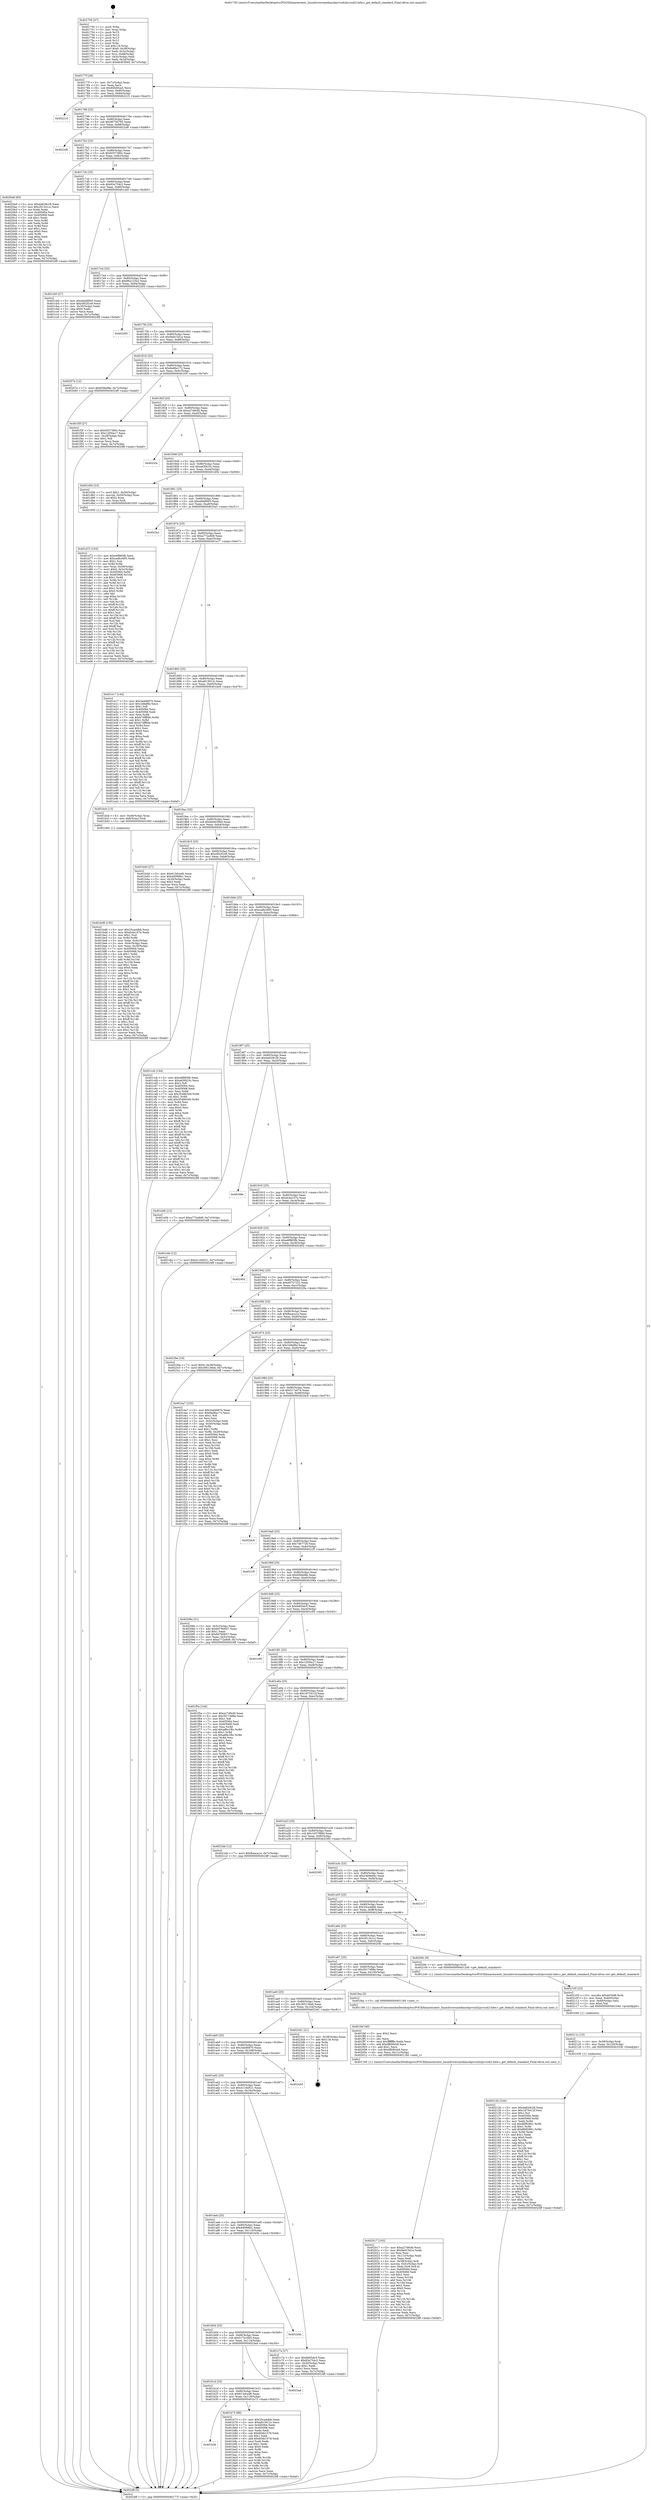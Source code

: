 digraph "0x401750" {
  label = "0x401750 (/mnt/c/Users/mathe/Desktop/tcc/POCII/binaries/extr_linuxdriversmediausbpvrusb2pvrusb2-hdw.c_get_default_standard_Final-ollvm.out::main(0))"
  labelloc = "t"
  node[shape=record]

  Entry [label="",width=0.3,height=0.3,shape=circle,fillcolor=black,style=filled]
  "0x40177f" [label="{
     0x40177f [26]\l
     | [instrs]\l
     &nbsp;&nbsp;0x40177f \<+3\>: mov -0x7c(%rbp),%eax\l
     &nbsp;&nbsp;0x401782 \<+2\>: mov %eax,%ecx\l
     &nbsp;&nbsp;0x401784 \<+6\>: sub $0x85b56ca5,%ecx\l
     &nbsp;&nbsp;0x40178a \<+3\>: mov %eax,-0x80(%rbp)\l
     &nbsp;&nbsp;0x40178d \<+6\>: mov %ecx,-0x84(%rbp)\l
     &nbsp;&nbsp;0x401793 \<+6\>: je 0000000000402210 \<main+0xac0\>\l
  }"]
  "0x402210" [label="{
     0x402210\l
  }", style=dashed]
  "0x401799" [label="{
     0x401799 [25]\l
     | [instrs]\l
     &nbsp;&nbsp;0x401799 \<+5\>: jmp 000000000040179e \<main+0x4e\>\l
     &nbsp;&nbsp;0x40179e \<+3\>: mov -0x80(%rbp),%eax\l
     &nbsp;&nbsp;0x4017a1 \<+5\>: sub $0x90756765,%eax\l
     &nbsp;&nbsp;0x4017a6 \<+6\>: mov %eax,-0x88(%rbp)\l
     &nbsp;&nbsp;0x4017ac \<+6\>: je 00000000004022d6 \<main+0xb86\>\l
  }"]
  Exit [label="",width=0.3,height=0.3,shape=circle,fillcolor=black,style=filled,peripheries=2]
  "0x4022d6" [label="{
     0x4022d6\l
  }", style=dashed]
  "0x4017b2" [label="{
     0x4017b2 [25]\l
     | [instrs]\l
     &nbsp;&nbsp;0x4017b2 \<+5\>: jmp 00000000004017b7 \<main+0x67\>\l
     &nbsp;&nbsp;0x4017b7 \<+3\>: mov -0x80(%rbp),%eax\l
     &nbsp;&nbsp;0x4017ba \<+5\>: sub $0x9357380c,%eax\l
     &nbsp;&nbsp;0x4017bf \<+6\>: mov %eax,-0x8c(%rbp)\l
     &nbsp;&nbsp;0x4017c5 \<+6\>: je 00000000004020a9 \<main+0x959\>\l
  }"]
  "0x40212b" [label="{
     0x40212b [144]\l
     | [instrs]\l
     &nbsp;&nbsp;0x40212b \<+5\>: mov $0xda629c28,%eax\l
     &nbsp;&nbsp;0x402130 \<+5\>: mov $0x1875412f,%esi\l
     &nbsp;&nbsp;0x402135 \<+2\>: mov $0x1,%cl\l
     &nbsp;&nbsp;0x402137 \<+7\>: mov 0x405064,%edx\l
     &nbsp;&nbsp;0x40213e \<+8\>: mov 0x405068,%r8d\l
     &nbsp;&nbsp;0x402146 \<+3\>: mov %edx,%r9d\l
     &nbsp;&nbsp;0x402149 \<+7\>: sub $0x8fdf2861,%r9d\l
     &nbsp;&nbsp;0x402150 \<+4\>: sub $0x1,%r9d\l
     &nbsp;&nbsp;0x402154 \<+7\>: add $0x8fdf2861,%r9d\l
     &nbsp;&nbsp;0x40215b \<+4\>: imul %r9d,%edx\l
     &nbsp;&nbsp;0x40215f \<+3\>: and $0x1,%edx\l
     &nbsp;&nbsp;0x402162 \<+3\>: cmp $0x0,%edx\l
     &nbsp;&nbsp;0x402165 \<+4\>: sete %r10b\l
     &nbsp;&nbsp;0x402169 \<+4\>: cmp $0xa,%r8d\l
     &nbsp;&nbsp;0x40216d \<+4\>: setl %r11b\l
     &nbsp;&nbsp;0x402171 \<+3\>: mov %r10b,%bl\l
     &nbsp;&nbsp;0x402174 \<+3\>: xor $0xff,%bl\l
     &nbsp;&nbsp;0x402177 \<+3\>: mov %r11b,%r14b\l
     &nbsp;&nbsp;0x40217a \<+4\>: xor $0xff,%r14b\l
     &nbsp;&nbsp;0x40217e \<+3\>: xor $0x1,%cl\l
     &nbsp;&nbsp;0x402181 \<+3\>: mov %bl,%r15b\l
     &nbsp;&nbsp;0x402184 \<+4\>: and $0xff,%r15b\l
     &nbsp;&nbsp;0x402188 \<+3\>: and %cl,%r10b\l
     &nbsp;&nbsp;0x40218b \<+3\>: mov %r14b,%r12b\l
     &nbsp;&nbsp;0x40218e \<+4\>: and $0xff,%r12b\l
     &nbsp;&nbsp;0x402192 \<+3\>: and %cl,%r11b\l
     &nbsp;&nbsp;0x402195 \<+3\>: or %r10b,%r15b\l
     &nbsp;&nbsp;0x402198 \<+3\>: or %r11b,%r12b\l
     &nbsp;&nbsp;0x40219b \<+3\>: xor %r12b,%r15b\l
     &nbsp;&nbsp;0x40219e \<+3\>: or %r14b,%bl\l
     &nbsp;&nbsp;0x4021a1 \<+3\>: xor $0xff,%bl\l
     &nbsp;&nbsp;0x4021a4 \<+3\>: or $0x1,%cl\l
     &nbsp;&nbsp;0x4021a7 \<+2\>: and %cl,%bl\l
     &nbsp;&nbsp;0x4021a9 \<+3\>: or %bl,%r15b\l
     &nbsp;&nbsp;0x4021ac \<+4\>: test $0x1,%r15b\l
     &nbsp;&nbsp;0x4021b0 \<+3\>: cmovne %esi,%eax\l
     &nbsp;&nbsp;0x4021b3 \<+3\>: mov %eax,-0x7c(%rbp)\l
     &nbsp;&nbsp;0x4021b6 \<+5\>: jmp 00000000004024ff \<main+0xdaf\>\l
  }"]
  "0x4020a9" [label="{
     0x4020a9 [83]\l
     | [instrs]\l
     &nbsp;&nbsp;0x4020a9 \<+5\>: mov $0xda629c28,%eax\l
     &nbsp;&nbsp;0x4020ae \<+5\>: mov $0x291341cc,%ecx\l
     &nbsp;&nbsp;0x4020b3 \<+2\>: xor %edx,%edx\l
     &nbsp;&nbsp;0x4020b5 \<+7\>: mov 0x405064,%esi\l
     &nbsp;&nbsp;0x4020bc \<+7\>: mov 0x405068,%edi\l
     &nbsp;&nbsp;0x4020c3 \<+3\>: sub $0x1,%edx\l
     &nbsp;&nbsp;0x4020c6 \<+3\>: mov %esi,%r8d\l
     &nbsp;&nbsp;0x4020c9 \<+3\>: add %edx,%r8d\l
     &nbsp;&nbsp;0x4020cc \<+4\>: imul %r8d,%esi\l
     &nbsp;&nbsp;0x4020d0 \<+3\>: and $0x1,%esi\l
     &nbsp;&nbsp;0x4020d3 \<+3\>: cmp $0x0,%esi\l
     &nbsp;&nbsp;0x4020d6 \<+4\>: sete %r9b\l
     &nbsp;&nbsp;0x4020da \<+3\>: cmp $0xa,%edi\l
     &nbsp;&nbsp;0x4020dd \<+4\>: setl %r10b\l
     &nbsp;&nbsp;0x4020e1 \<+3\>: mov %r9b,%r11b\l
     &nbsp;&nbsp;0x4020e4 \<+3\>: and %r10b,%r11b\l
     &nbsp;&nbsp;0x4020e7 \<+3\>: xor %r10b,%r9b\l
     &nbsp;&nbsp;0x4020ea \<+3\>: or %r9b,%r11b\l
     &nbsp;&nbsp;0x4020ed \<+4\>: test $0x1,%r11b\l
     &nbsp;&nbsp;0x4020f1 \<+3\>: cmovne %ecx,%eax\l
     &nbsp;&nbsp;0x4020f4 \<+3\>: mov %eax,-0x7c(%rbp)\l
     &nbsp;&nbsp;0x4020f7 \<+5\>: jmp 00000000004024ff \<main+0xdaf\>\l
  }"]
  "0x4017cb" [label="{
     0x4017cb [25]\l
     | [instrs]\l
     &nbsp;&nbsp;0x4017cb \<+5\>: jmp 00000000004017d0 \<main+0x80\>\l
     &nbsp;&nbsp;0x4017d0 \<+3\>: mov -0x80(%rbp),%eax\l
     &nbsp;&nbsp;0x4017d3 \<+5\>: sub $0x93a754c2,%eax\l
     &nbsp;&nbsp;0x4017d8 \<+6\>: mov %eax,-0x90(%rbp)\l
     &nbsp;&nbsp;0x4017de \<+6\>: je 0000000000401cb0 \<main+0x560\>\l
  }"]
  "0x40211c" [label="{
     0x40211c [15]\l
     | [instrs]\l
     &nbsp;&nbsp;0x40211c \<+4\>: mov -0x58(%rbp),%rdi\l
     &nbsp;&nbsp;0x402120 \<+6\>: mov %eax,-0x120(%rbp)\l
     &nbsp;&nbsp;0x402126 \<+5\>: call 0000000000401030 \<free@plt\>\l
     | [calls]\l
     &nbsp;&nbsp;0x401030 \{1\} (unknown)\l
  }"]
  "0x401cb0" [label="{
     0x401cb0 [27]\l
     | [instrs]\l
     &nbsp;&nbsp;0x401cb0 \<+5\>: mov $0xa6ddf005,%eax\l
     &nbsp;&nbsp;0x401cb5 \<+5\>: mov $0xc852f1e9,%ecx\l
     &nbsp;&nbsp;0x401cba \<+3\>: mov -0x30(%rbp),%edx\l
     &nbsp;&nbsp;0x401cbd \<+3\>: cmp $0x0,%edx\l
     &nbsp;&nbsp;0x401cc0 \<+3\>: cmove %ecx,%eax\l
     &nbsp;&nbsp;0x401cc3 \<+3\>: mov %eax,-0x7c(%rbp)\l
     &nbsp;&nbsp;0x401cc6 \<+5\>: jmp 00000000004024ff \<main+0xdaf\>\l
  }"]
  "0x4017e4" [label="{
     0x4017e4 [25]\l
     | [instrs]\l
     &nbsp;&nbsp;0x4017e4 \<+5\>: jmp 00000000004017e9 \<main+0x99\>\l
     &nbsp;&nbsp;0x4017e9 \<+3\>: mov -0x80(%rbp),%eax\l
     &nbsp;&nbsp;0x4017ec \<+5\>: sub $0x962123e2,%eax\l
     &nbsp;&nbsp;0x4017f1 \<+6\>: mov %eax,-0x94(%rbp)\l
     &nbsp;&nbsp;0x4017f7 \<+6\>: je 0000000000402283 \<main+0xb33\>\l
  }"]
  "0x402105" [label="{
     0x402105 [23]\l
     | [instrs]\l
     &nbsp;&nbsp;0x402105 \<+10\>: movabs $0x4030d6,%rdi\l
     &nbsp;&nbsp;0x40210f \<+3\>: mov %eax,-0x60(%rbp)\l
     &nbsp;&nbsp;0x402112 \<+3\>: mov -0x60(%rbp),%esi\l
     &nbsp;&nbsp;0x402115 \<+2\>: mov $0x0,%al\l
     &nbsp;&nbsp;0x402117 \<+5\>: call 0000000000401040 \<printf@plt\>\l
     | [calls]\l
     &nbsp;&nbsp;0x401040 \{1\} (unknown)\l
  }"]
  "0x402283" [label="{
     0x402283\l
  }", style=dashed]
  "0x4017fd" [label="{
     0x4017fd [25]\l
     | [instrs]\l
     &nbsp;&nbsp;0x4017fd \<+5\>: jmp 0000000000401802 \<main+0xb2\>\l
     &nbsp;&nbsp;0x401802 \<+3\>: mov -0x80(%rbp),%eax\l
     &nbsp;&nbsp;0x401805 \<+5\>: sub $0x9a915d1e,%eax\l
     &nbsp;&nbsp;0x40180a \<+6\>: mov %eax,-0x98(%rbp)\l
     &nbsp;&nbsp;0x401810 \<+6\>: je 000000000040207e \<main+0x92e\>\l
  }"]
  "0x402017" [label="{
     0x402017 [103]\l
     | [instrs]\l
     &nbsp;&nbsp;0x402017 \<+5\>: mov $0xa27d9cfd,%ecx\l
     &nbsp;&nbsp;0x40201c \<+5\>: mov $0x9a915d1e,%edx\l
     &nbsp;&nbsp;0x402021 \<+2\>: xor %esi,%esi\l
     &nbsp;&nbsp;0x402023 \<+6\>: mov -0x11c(%rbp),%edi\l
     &nbsp;&nbsp;0x402029 \<+3\>: imul %eax,%edi\l
     &nbsp;&nbsp;0x40202c \<+4\>: mov -0x58(%rbp),%r8\l
     &nbsp;&nbsp;0x402030 \<+4\>: movslq -0x5c(%rbp),%r9\l
     &nbsp;&nbsp;0x402034 \<+4\>: mov %edi,(%r8,%r9,4)\l
     &nbsp;&nbsp;0x402038 \<+7\>: mov 0x405064,%eax\l
     &nbsp;&nbsp;0x40203f \<+7\>: mov 0x405068,%edi\l
     &nbsp;&nbsp;0x402046 \<+3\>: sub $0x1,%esi\l
     &nbsp;&nbsp;0x402049 \<+3\>: mov %eax,%r10d\l
     &nbsp;&nbsp;0x40204c \<+3\>: add %esi,%r10d\l
     &nbsp;&nbsp;0x40204f \<+4\>: imul %r10d,%eax\l
     &nbsp;&nbsp;0x402053 \<+3\>: and $0x1,%eax\l
     &nbsp;&nbsp;0x402056 \<+3\>: cmp $0x0,%eax\l
     &nbsp;&nbsp;0x402059 \<+4\>: sete %r11b\l
     &nbsp;&nbsp;0x40205d \<+3\>: cmp $0xa,%edi\l
     &nbsp;&nbsp;0x402060 \<+3\>: setl %bl\l
     &nbsp;&nbsp;0x402063 \<+3\>: mov %r11b,%r14b\l
     &nbsp;&nbsp;0x402066 \<+3\>: and %bl,%r14b\l
     &nbsp;&nbsp;0x402069 \<+3\>: xor %bl,%r11b\l
     &nbsp;&nbsp;0x40206c \<+3\>: or %r11b,%r14b\l
     &nbsp;&nbsp;0x40206f \<+4\>: test $0x1,%r14b\l
     &nbsp;&nbsp;0x402073 \<+3\>: cmovne %edx,%ecx\l
     &nbsp;&nbsp;0x402076 \<+3\>: mov %ecx,-0x7c(%rbp)\l
     &nbsp;&nbsp;0x402079 \<+5\>: jmp 00000000004024ff \<main+0xdaf\>\l
  }"]
  "0x40207e" [label="{
     0x40207e [12]\l
     | [instrs]\l
     &nbsp;&nbsp;0x40207e \<+7\>: movl $0x958a98e,-0x7c(%rbp)\l
     &nbsp;&nbsp;0x402085 \<+5\>: jmp 00000000004024ff \<main+0xdaf\>\l
  }"]
  "0x401816" [label="{
     0x401816 [25]\l
     | [instrs]\l
     &nbsp;&nbsp;0x401816 \<+5\>: jmp 000000000040181b \<main+0xcb\>\l
     &nbsp;&nbsp;0x40181b \<+3\>: mov -0x80(%rbp),%eax\l
     &nbsp;&nbsp;0x40181e \<+5\>: sub $0x9ed6a172,%eax\l
     &nbsp;&nbsp;0x401823 \<+6\>: mov %eax,-0x9c(%rbp)\l
     &nbsp;&nbsp;0x401829 \<+6\>: je 0000000000401f3f \<main+0x7ef\>\l
  }"]
  "0x401fef" [label="{
     0x401fef [40]\l
     | [instrs]\l
     &nbsp;&nbsp;0x401fef \<+5\>: mov $0x2,%ecx\l
     &nbsp;&nbsp;0x401ff4 \<+1\>: cltd\l
     &nbsp;&nbsp;0x401ff5 \<+2\>: idiv %ecx\l
     &nbsp;&nbsp;0x401ff7 \<+6\>: imul $0xfffffffe,%edx,%ecx\l
     &nbsp;&nbsp;0x401ffd \<+6\>: add $0xdf690cb9,%ecx\l
     &nbsp;&nbsp;0x402003 \<+3\>: add $0x1,%ecx\l
     &nbsp;&nbsp;0x402006 \<+6\>: sub $0xdf690cb9,%ecx\l
     &nbsp;&nbsp;0x40200c \<+6\>: mov %ecx,-0x11c(%rbp)\l
     &nbsp;&nbsp;0x402012 \<+5\>: call 0000000000401160 \<next_i\>\l
     | [calls]\l
     &nbsp;&nbsp;0x401160 \{1\} (/mnt/c/Users/mathe/Desktop/tcc/POCII/binaries/extr_linuxdriversmediausbpvrusb2pvrusb2-hdw.c_get_default_standard_Final-ollvm.out::next_i)\l
  }"]
  "0x401f3f" [label="{
     0x401f3f [27]\l
     | [instrs]\l
     &nbsp;&nbsp;0x401f3f \<+5\>: mov $0x9357380c,%eax\l
     &nbsp;&nbsp;0x401f44 \<+5\>: mov $0x12f30a17,%ecx\l
     &nbsp;&nbsp;0x401f49 \<+3\>: mov -0x29(%rbp),%dl\l
     &nbsp;&nbsp;0x401f4c \<+3\>: test $0x1,%dl\l
     &nbsp;&nbsp;0x401f4f \<+3\>: cmovne %ecx,%eax\l
     &nbsp;&nbsp;0x401f52 \<+3\>: mov %eax,-0x7c(%rbp)\l
     &nbsp;&nbsp;0x401f55 \<+5\>: jmp 00000000004024ff \<main+0xdaf\>\l
  }"]
  "0x40182f" [label="{
     0x40182f [25]\l
     | [instrs]\l
     &nbsp;&nbsp;0x40182f \<+5\>: jmp 0000000000401834 \<main+0xe4\>\l
     &nbsp;&nbsp;0x401834 \<+3\>: mov -0x80(%rbp),%eax\l
     &nbsp;&nbsp;0x401837 \<+5\>: sub $0xa27d9cfd,%eax\l
     &nbsp;&nbsp;0x40183c \<+6\>: mov %eax,-0xa0(%rbp)\l
     &nbsp;&nbsp;0x401842 \<+6\>: je 000000000040243c \<main+0xcec\>\l
  }"]
  "0x401d72" [label="{
     0x401d72 [153]\l
     | [instrs]\l
     &nbsp;&nbsp;0x401d72 \<+5\>: mov $0xe6f885fb,%ecx\l
     &nbsp;&nbsp;0x401d77 \<+5\>: mov $0xcadb3495,%edx\l
     &nbsp;&nbsp;0x401d7c \<+3\>: mov $0x1,%sil\l
     &nbsp;&nbsp;0x401d7f \<+3\>: xor %r8d,%r8d\l
     &nbsp;&nbsp;0x401d82 \<+4\>: mov %rax,-0x58(%rbp)\l
     &nbsp;&nbsp;0x401d86 \<+7\>: movl $0x0,-0x5c(%rbp)\l
     &nbsp;&nbsp;0x401d8d \<+8\>: mov 0x405064,%r9d\l
     &nbsp;&nbsp;0x401d95 \<+8\>: mov 0x405068,%r10d\l
     &nbsp;&nbsp;0x401d9d \<+4\>: sub $0x1,%r8d\l
     &nbsp;&nbsp;0x401da1 \<+3\>: mov %r9d,%r11d\l
     &nbsp;&nbsp;0x401da4 \<+3\>: add %r8d,%r11d\l
     &nbsp;&nbsp;0x401da7 \<+4\>: imul %r11d,%r9d\l
     &nbsp;&nbsp;0x401dab \<+4\>: and $0x1,%r9d\l
     &nbsp;&nbsp;0x401daf \<+4\>: cmp $0x0,%r9d\l
     &nbsp;&nbsp;0x401db3 \<+3\>: sete %bl\l
     &nbsp;&nbsp;0x401db6 \<+4\>: cmp $0xa,%r10d\l
     &nbsp;&nbsp;0x401dba \<+4\>: setl %r14b\l
     &nbsp;&nbsp;0x401dbe \<+3\>: mov %bl,%r15b\l
     &nbsp;&nbsp;0x401dc1 \<+4\>: xor $0xff,%r15b\l
     &nbsp;&nbsp;0x401dc5 \<+3\>: mov %r14b,%r12b\l
     &nbsp;&nbsp;0x401dc8 \<+4\>: xor $0xff,%r12b\l
     &nbsp;&nbsp;0x401dcc \<+4\>: xor $0x1,%sil\l
     &nbsp;&nbsp;0x401dd0 \<+3\>: mov %r15b,%r13b\l
     &nbsp;&nbsp;0x401dd3 \<+4\>: and $0xff,%r13b\l
     &nbsp;&nbsp;0x401dd7 \<+3\>: and %sil,%bl\l
     &nbsp;&nbsp;0x401dda \<+3\>: mov %r12b,%al\l
     &nbsp;&nbsp;0x401ddd \<+2\>: and $0xff,%al\l
     &nbsp;&nbsp;0x401ddf \<+3\>: and %sil,%r14b\l
     &nbsp;&nbsp;0x401de2 \<+3\>: or %bl,%r13b\l
     &nbsp;&nbsp;0x401de5 \<+3\>: or %r14b,%al\l
     &nbsp;&nbsp;0x401de8 \<+3\>: xor %al,%r13b\l
     &nbsp;&nbsp;0x401deb \<+3\>: or %r12b,%r15b\l
     &nbsp;&nbsp;0x401dee \<+4\>: xor $0xff,%r15b\l
     &nbsp;&nbsp;0x401df2 \<+4\>: or $0x1,%sil\l
     &nbsp;&nbsp;0x401df6 \<+3\>: and %sil,%r15b\l
     &nbsp;&nbsp;0x401df9 \<+3\>: or %r15b,%r13b\l
     &nbsp;&nbsp;0x401dfc \<+4\>: test $0x1,%r13b\l
     &nbsp;&nbsp;0x401e00 \<+3\>: cmovne %edx,%ecx\l
     &nbsp;&nbsp;0x401e03 \<+3\>: mov %ecx,-0x7c(%rbp)\l
     &nbsp;&nbsp;0x401e06 \<+5\>: jmp 00000000004024ff \<main+0xdaf\>\l
  }"]
  "0x40243c" [label="{
     0x40243c\l
  }", style=dashed]
  "0x401848" [label="{
     0x401848 [25]\l
     | [instrs]\l
     &nbsp;&nbsp;0x401848 \<+5\>: jmp 000000000040184d \<main+0xfd\>\l
     &nbsp;&nbsp;0x40184d \<+3\>: mov -0x80(%rbp),%eax\l
     &nbsp;&nbsp;0x401850 \<+5\>: sub $0xa63f423c,%eax\l
     &nbsp;&nbsp;0x401855 \<+6\>: mov %eax,-0xa4(%rbp)\l
     &nbsp;&nbsp;0x40185b \<+6\>: je 0000000000401d5b \<main+0x60b\>\l
  }"]
  "0x401bd8" [label="{
     0x401bd8 [150]\l
     | [instrs]\l
     &nbsp;&nbsp;0x401bd8 \<+5\>: mov $0x25ca4dbb,%ecx\l
     &nbsp;&nbsp;0x401bdd \<+5\>: mov $0xdc4e107e,%edx\l
     &nbsp;&nbsp;0x401be2 \<+3\>: mov $0x1,%sil\l
     &nbsp;&nbsp;0x401be5 \<+3\>: xor %r8d,%r8d\l
     &nbsp;&nbsp;0x401be8 \<+3\>: mov %eax,-0x4c(%rbp)\l
     &nbsp;&nbsp;0x401beb \<+3\>: mov -0x4c(%rbp),%eax\l
     &nbsp;&nbsp;0x401bee \<+3\>: mov %eax,-0x30(%rbp)\l
     &nbsp;&nbsp;0x401bf1 \<+7\>: mov 0x405064,%eax\l
     &nbsp;&nbsp;0x401bf8 \<+8\>: mov 0x405068,%r9d\l
     &nbsp;&nbsp;0x401c00 \<+4\>: sub $0x1,%r8d\l
     &nbsp;&nbsp;0x401c04 \<+3\>: mov %eax,%r10d\l
     &nbsp;&nbsp;0x401c07 \<+3\>: add %r8d,%r10d\l
     &nbsp;&nbsp;0x401c0a \<+4\>: imul %r10d,%eax\l
     &nbsp;&nbsp;0x401c0e \<+3\>: and $0x1,%eax\l
     &nbsp;&nbsp;0x401c11 \<+3\>: cmp $0x0,%eax\l
     &nbsp;&nbsp;0x401c14 \<+4\>: sete %r11b\l
     &nbsp;&nbsp;0x401c18 \<+4\>: cmp $0xa,%r9d\l
     &nbsp;&nbsp;0x401c1c \<+3\>: setl %bl\l
     &nbsp;&nbsp;0x401c1f \<+3\>: mov %r11b,%r14b\l
     &nbsp;&nbsp;0x401c22 \<+4\>: xor $0xff,%r14b\l
     &nbsp;&nbsp;0x401c26 \<+3\>: mov %bl,%r15b\l
     &nbsp;&nbsp;0x401c29 \<+4\>: xor $0xff,%r15b\l
     &nbsp;&nbsp;0x401c2d \<+4\>: xor $0x1,%sil\l
     &nbsp;&nbsp;0x401c31 \<+3\>: mov %r14b,%r12b\l
     &nbsp;&nbsp;0x401c34 \<+4\>: and $0xff,%r12b\l
     &nbsp;&nbsp;0x401c38 \<+3\>: and %sil,%r11b\l
     &nbsp;&nbsp;0x401c3b \<+3\>: mov %r15b,%r13b\l
     &nbsp;&nbsp;0x401c3e \<+4\>: and $0xff,%r13b\l
     &nbsp;&nbsp;0x401c42 \<+3\>: and %sil,%bl\l
     &nbsp;&nbsp;0x401c45 \<+3\>: or %r11b,%r12b\l
     &nbsp;&nbsp;0x401c48 \<+3\>: or %bl,%r13b\l
     &nbsp;&nbsp;0x401c4b \<+3\>: xor %r13b,%r12b\l
     &nbsp;&nbsp;0x401c4e \<+3\>: or %r15b,%r14b\l
     &nbsp;&nbsp;0x401c51 \<+4\>: xor $0xff,%r14b\l
     &nbsp;&nbsp;0x401c55 \<+4\>: or $0x1,%sil\l
     &nbsp;&nbsp;0x401c59 \<+3\>: and %sil,%r14b\l
     &nbsp;&nbsp;0x401c5c \<+3\>: or %r14b,%r12b\l
     &nbsp;&nbsp;0x401c5f \<+4\>: test $0x1,%r12b\l
     &nbsp;&nbsp;0x401c63 \<+3\>: cmovne %edx,%ecx\l
     &nbsp;&nbsp;0x401c66 \<+3\>: mov %ecx,-0x7c(%rbp)\l
     &nbsp;&nbsp;0x401c69 \<+5\>: jmp 00000000004024ff \<main+0xdaf\>\l
  }"]
  "0x401d5b" [label="{
     0x401d5b [23]\l
     | [instrs]\l
     &nbsp;&nbsp;0x401d5b \<+7\>: movl $0x1,-0x50(%rbp)\l
     &nbsp;&nbsp;0x401d62 \<+4\>: movslq -0x50(%rbp),%rax\l
     &nbsp;&nbsp;0x401d66 \<+4\>: shl $0x2,%rax\l
     &nbsp;&nbsp;0x401d6a \<+3\>: mov %rax,%rdi\l
     &nbsp;&nbsp;0x401d6d \<+5\>: call 0000000000401050 \<malloc@plt\>\l
     | [calls]\l
     &nbsp;&nbsp;0x401050 \{1\} (unknown)\l
  }"]
  "0x401861" [label="{
     0x401861 [25]\l
     | [instrs]\l
     &nbsp;&nbsp;0x401861 \<+5\>: jmp 0000000000401866 \<main+0x116\>\l
     &nbsp;&nbsp;0x401866 \<+3\>: mov -0x80(%rbp),%eax\l
     &nbsp;&nbsp;0x401869 \<+5\>: sub $0xa6ddf005,%eax\l
     &nbsp;&nbsp;0x40186e \<+6\>: mov %eax,-0xa8(%rbp)\l
     &nbsp;&nbsp;0x401874 \<+6\>: je 00000000004023a1 \<main+0xc51\>\l
  }"]
  "0x401b36" [label="{
     0x401b36\l
  }", style=dashed]
  "0x4023a1" [label="{
     0x4023a1\l
  }", style=dashed]
  "0x40187a" [label="{
     0x40187a [25]\l
     | [instrs]\l
     &nbsp;&nbsp;0x40187a \<+5\>: jmp 000000000040187f \<main+0x12f\>\l
     &nbsp;&nbsp;0x40187f \<+3\>: mov -0x80(%rbp),%eax\l
     &nbsp;&nbsp;0x401882 \<+5\>: sub $0xa772a9d9,%eax\l
     &nbsp;&nbsp;0x401887 \<+6\>: mov %eax,-0xac(%rbp)\l
     &nbsp;&nbsp;0x40188d \<+6\>: je 0000000000401e17 \<main+0x6c7\>\l
  }"]
  "0x401b73" [label="{
     0x401b73 [88]\l
     | [instrs]\l
     &nbsp;&nbsp;0x401b73 \<+5\>: mov $0x25ca4dbb,%eax\l
     &nbsp;&nbsp;0x401b78 \<+5\>: mov $0xa813912c,%ecx\l
     &nbsp;&nbsp;0x401b7d \<+7\>: mov 0x405064,%edx\l
     &nbsp;&nbsp;0x401b84 \<+7\>: mov 0x405068,%esi\l
     &nbsp;&nbsp;0x401b8b \<+2\>: mov %edx,%edi\l
     &nbsp;&nbsp;0x401b8d \<+6\>: sub $0x604b1578,%edi\l
     &nbsp;&nbsp;0x401b93 \<+3\>: sub $0x1,%edi\l
     &nbsp;&nbsp;0x401b96 \<+6\>: add $0x604b1578,%edi\l
     &nbsp;&nbsp;0x401b9c \<+3\>: imul %edi,%edx\l
     &nbsp;&nbsp;0x401b9f \<+3\>: and $0x1,%edx\l
     &nbsp;&nbsp;0x401ba2 \<+3\>: cmp $0x0,%edx\l
     &nbsp;&nbsp;0x401ba5 \<+4\>: sete %r8b\l
     &nbsp;&nbsp;0x401ba9 \<+3\>: cmp $0xa,%esi\l
     &nbsp;&nbsp;0x401bac \<+4\>: setl %r9b\l
     &nbsp;&nbsp;0x401bb0 \<+3\>: mov %r8b,%r10b\l
     &nbsp;&nbsp;0x401bb3 \<+3\>: and %r9b,%r10b\l
     &nbsp;&nbsp;0x401bb6 \<+3\>: xor %r9b,%r8b\l
     &nbsp;&nbsp;0x401bb9 \<+3\>: or %r8b,%r10b\l
     &nbsp;&nbsp;0x401bbc \<+4\>: test $0x1,%r10b\l
     &nbsp;&nbsp;0x401bc0 \<+3\>: cmovne %ecx,%eax\l
     &nbsp;&nbsp;0x401bc3 \<+3\>: mov %eax,-0x7c(%rbp)\l
     &nbsp;&nbsp;0x401bc6 \<+5\>: jmp 00000000004024ff \<main+0xdaf\>\l
  }"]
  "0x401e17" [label="{
     0x401e17 [144]\l
     | [instrs]\l
     &nbsp;&nbsp;0x401e17 \<+5\>: mov $0x3ad46870,%eax\l
     &nbsp;&nbsp;0x401e1c \<+5\>: mov $0x1b8af8e,%ecx\l
     &nbsp;&nbsp;0x401e21 \<+2\>: mov $0x1,%dl\l
     &nbsp;&nbsp;0x401e23 \<+7\>: mov 0x405064,%esi\l
     &nbsp;&nbsp;0x401e2a \<+7\>: mov 0x405068,%edi\l
     &nbsp;&nbsp;0x401e31 \<+3\>: mov %esi,%r8d\l
     &nbsp;&nbsp;0x401e34 \<+7\>: sub $0xb74ff84b,%r8d\l
     &nbsp;&nbsp;0x401e3b \<+4\>: sub $0x1,%r8d\l
     &nbsp;&nbsp;0x401e3f \<+7\>: add $0xb74ff84b,%r8d\l
     &nbsp;&nbsp;0x401e46 \<+4\>: imul %r8d,%esi\l
     &nbsp;&nbsp;0x401e4a \<+3\>: and $0x1,%esi\l
     &nbsp;&nbsp;0x401e4d \<+3\>: cmp $0x0,%esi\l
     &nbsp;&nbsp;0x401e50 \<+4\>: sete %r9b\l
     &nbsp;&nbsp;0x401e54 \<+3\>: cmp $0xa,%edi\l
     &nbsp;&nbsp;0x401e57 \<+4\>: setl %r10b\l
     &nbsp;&nbsp;0x401e5b \<+3\>: mov %r9b,%r11b\l
     &nbsp;&nbsp;0x401e5e \<+4\>: xor $0xff,%r11b\l
     &nbsp;&nbsp;0x401e62 \<+3\>: mov %r10b,%bl\l
     &nbsp;&nbsp;0x401e65 \<+3\>: xor $0xff,%bl\l
     &nbsp;&nbsp;0x401e68 \<+3\>: xor $0x1,%dl\l
     &nbsp;&nbsp;0x401e6b \<+3\>: mov %r11b,%r14b\l
     &nbsp;&nbsp;0x401e6e \<+4\>: and $0xff,%r14b\l
     &nbsp;&nbsp;0x401e72 \<+3\>: and %dl,%r9b\l
     &nbsp;&nbsp;0x401e75 \<+3\>: mov %bl,%r15b\l
     &nbsp;&nbsp;0x401e78 \<+4\>: and $0xff,%r15b\l
     &nbsp;&nbsp;0x401e7c \<+3\>: and %dl,%r10b\l
     &nbsp;&nbsp;0x401e7f \<+3\>: or %r9b,%r14b\l
     &nbsp;&nbsp;0x401e82 \<+3\>: or %r10b,%r15b\l
     &nbsp;&nbsp;0x401e85 \<+3\>: xor %r15b,%r14b\l
     &nbsp;&nbsp;0x401e88 \<+3\>: or %bl,%r11b\l
     &nbsp;&nbsp;0x401e8b \<+4\>: xor $0xff,%r11b\l
     &nbsp;&nbsp;0x401e8f \<+3\>: or $0x1,%dl\l
     &nbsp;&nbsp;0x401e92 \<+3\>: and %dl,%r11b\l
     &nbsp;&nbsp;0x401e95 \<+3\>: or %r11b,%r14b\l
     &nbsp;&nbsp;0x401e98 \<+4\>: test $0x1,%r14b\l
     &nbsp;&nbsp;0x401e9c \<+3\>: cmovne %ecx,%eax\l
     &nbsp;&nbsp;0x401e9f \<+3\>: mov %eax,-0x7c(%rbp)\l
     &nbsp;&nbsp;0x401ea2 \<+5\>: jmp 00000000004024ff \<main+0xdaf\>\l
  }"]
  "0x401893" [label="{
     0x401893 [25]\l
     | [instrs]\l
     &nbsp;&nbsp;0x401893 \<+5\>: jmp 0000000000401898 \<main+0x148\>\l
     &nbsp;&nbsp;0x401898 \<+3\>: mov -0x80(%rbp),%eax\l
     &nbsp;&nbsp;0x40189b \<+5\>: sub $0xa813912c,%eax\l
     &nbsp;&nbsp;0x4018a0 \<+6\>: mov %eax,-0xb0(%rbp)\l
     &nbsp;&nbsp;0x4018a6 \<+6\>: je 0000000000401bcb \<main+0x47b\>\l
  }"]
  "0x401b1d" [label="{
     0x401b1d [25]\l
     | [instrs]\l
     &nbsp;&nbsp;0x401b1d \<+5\>: jmp 0000000000401b22 \<main+0x3d2\>\l
     &nbsp;&nbsp;0x401b22 \<+3\>: mov -0x80(%rbp),%eax\l
     &nbsp;&nbsp;0x401b25 \<+5\>: sub $0x613dced6,%eax\l
     &nbsp;&nbsp;0x401b2a \<+6\>: mov %eax,-0x118(%rbp)\l
     &nbsp;&nbsp;0x401b30 \<+6\>: je 0000000000401b73 \<main+0x423\>\l
  }"]
  "0x401bcb" [label="{
     0x401bcb [13]\l
     | [instrs]\l
     &nbsp;&nbsp;0x401bcb \<+4\>: mov -0x48(%rbp),%rax\l
     &nbsp;&nbsp;0x401bcf \<+4\>: mov 0x8(%rax),%rdi\l
     &nbsp;&nbsp;0x401bd3 \<+5\>: call 0000000000401060 \<atoi@plt\>\l
     | [calls]\l
     &nbsp;&nbsp;0x401060 \{1\} (unknown)\l
  }"]
  "0x4018ac" [label="{
     0x4018ac [25]\l
     | [instrs]\l
     &nbsp;&nbsp;0x4018ac \<+5\>: jmp 00000000004018b1 \<main+0x161\>\l
     &nbsp;&nbsp;0x4018b1 \<+3\>: mov -0x80(%rbp),%eax\l
     &nbsp;&nbsp;0x4018b4 \<+5\>: sub $0xbb4039e0,%eax\l
     &nbsp;&nbsp;0x4018b9 \<+6\>: mov %eax,-0xb4(%rbp)\l
     &nbsp;&nbsp;0x4018bf \<+6\>: je 0000000000401b40 \<main+0x3f0\>\l
  }"]
  "0x4023ad" [label="{
     0x4023ad\l
  }", style=dashed]
  "0x401b40" [label="{
     0x401b40 [27]\l
     | [instrs]\l
     &nbsp;&nbsp;0x401b40 \<+5\>: mov $0x613dced6,%eax\l
     &nbsp;&nbsp;0x401b45 \<+5\>: mov $0x4d099fe1,%ecx\l
     &nbsp;&nbsp;0x401b4a \<+3\>: mov -0x34(%rbp),%edx\l
     &nbsp;&nbsp;0x401b4d \<+3\>: cmp $0x2,%edx\l
     &nbsp;&nbsp;0x401b50 \<+3\>: cmovne %ecx,%eax\l
     &nbsp;&nbsp;0x401b53 \<+3\>: mov %eax,-0x7c(%rbp)\l
     &nbsp;&nbsp;0x401b56 \<+5\>: jmp 00000000004024ff \<main+0xdaf\>\l
  }"]
  "0x4018c5" [label="{
     0x4018c5 [25]\l
     | [instrs]\l
     &nbsp;&nbsp;0x4018c5 \<+5\>: jmp 00000000004018ca \<main+0x17a\>\l
     &nbsp;&nbsp;0x4018ca \<+3\>: mov -0x80(%rbp),%eax\l
     &nbsp;&nbsp;0x4018cd \<+5\>: sub $0xc852f1e9,%eax\l
     &nbsp;&nbsp;0x4018d2 \<+6\>: mov %eax,-0xb8(%rbp)\l
     &nbsp;&nbsp;0x4018d8 \<+6\>: je 0000000000401ccb \<main+0x57b\>\l
  }"]
  "0x4024ff" [label="{
     0x4024ff [5]\l
     | [instrs]\l
     &nbsp;&nbsp;0x4024ff \<+5\>: jmp 000000000040177f \<main+0x2f\>\l
  }"]
  "0x401750" [label="{
     0x401750 [47]\l
     | [instrs]\l
     &nbsp;&nbsp;0x401750 \<+1\>: push %rbp\l
     &nbsp;&nbsp;0x401751 \<+3\>: mov %rsp,%rbp\l
     &nbsp;&nbsp;0x401754 \<+2\>: push %r15\l
     &nbsp;&nbsp;0x401756 \<+2\>: push %r14\l
     &nbsp;&nbsp;0x401758 \<+2\>: push %r13\l
     &nbsp;&nbsp;0x40175a \<+2\>: push %r12\l
     &nbsp;&nbsp;0x40175c \<+1\>: push %rbx\l
     &nbsp;&nbsp;0x40175d \<+7\>: sub $0x118,%rsp\l
     &nbsp;&nbsp;0x401764 \<+7\>: movl $0x0,-0x38(%rbp)\l
     &nbsp;&nbsp;0x40176b \<+3\>: mov %edi,-0x3c(%rbp)\l
     &nbsp;&nbsp;0x40176e \<+4\>: mov %rsi,-0x48(%rbp)\l
     &nbsp;&nbsp;0x401772 \<+3\>: mov -0x3c(%rbp),%edi\l
     &nbsp;&nbsp;0x401775 \<+3\>: mov %edi,-0x34(%rbp)\l
     &nbsp;&nbsp;0x401778 \<+7\>: movl $0xbb4039e0,-0x7c(%rbp)\l
  }"]
  "0x401b04" [label="{
     0x401b04 [25]\l
     | [instrs]\l
     &nbsp;&nbsp;0x401b04 \<+5\>: jmp 0000000000401b09 \<main+0x3b9\>\l
     &nbsp;&nbsp;0x401b09 \<+3\>: mov -0x80(%rbp),%eax\l
     &nbsp;&nbsp;0x401b0c \<+5\>: sub $0x517e16b5,%eax\l
     &nbsp;&nbsp;0x401b11 \<+6\>: mov %eax,-0x114(%rbp)\l
     &nbsp;&nbsp;0x401b17 \<+6\>: je 00000000004023ad \<main+0xc5d\>\l
  }"]
  "0x401ccb" [label="{
     0x401ccb [144]\l
     | [instrs]\l
     &nbsp;&nbsp;0x401ccb \<+5\>: mov $0xe6f885fb,%eax\l
     &nbsp;&nbsp;0x401cd0 \<+5\>: mov $0xa63f423c,%ecx\l
     &nbsp;&nbsp;0x401cd5 \<+2\>: mov $0x1,%dl\l
     &nbsp;&nbsp;0x401cd7 \<+7\>: mov 0x405064,%esi\l
     &nbsp;&nbsp;0x401cde \<+7\>: mov 0x405068,%edi\l
     &nbsp;&nbsp;0x401ce5 \<+3\>: mov %esi,%r8d\l
     &nbsp;&nbsp;0x401ce8 \<+7\>: sub $0x3548b549,%r8d\l
     &nbsp;&nbsp;0x401cef \<+4\>: sub $0x1,%r8d\l
     &nbsp;&nbsp;0x401cf3 \<+7\>: add $0x3548b549,%r8d\l
     &nbsp;&nbsp;0x401cfa \<+4\>: imul %r8d,%esi\l
     &nbsp;&nbsp;0x401cfe \<+3\>: and $0x1,%esi\l
     &nbsp;&nbsp;0x401d01 \<+3\>: cmp $0x0,%esi\l
     &nbsp;&nbsp;0x401d04 \<+4\>: sete %r9b\l
     &nbsp;&nbsp;0x401d08 \<+3\>: cmp $0xa,%edi\l
     &nbsp;&nbsp;0x401d0b \<+4\>: setl %r10b\l
     &nbsp;&nbsp;0x401d0f \<+3\>: mov %r9b,%r11b\l
     &nbsp;&nbsp;0x401d12 \<+4\>: xor $0xff,%r11b\l
     &nbsp;&nbsp;0x401d16 \<+3\>: mov %r10b,%bl\l
     &nbsp;&nbsp;0x401d19 \<+3\>: xor $0xff,%bl\l
     &nbsp;&nbsp;0x401d1c \<+3\>: xor $0x1,%dl\l
     &nbsp;&nbsp;0x401d1f \<+3\>: mov %r11b,%r14b\l
     &nbsp;&nbsp;0x401d22 \<+4\>: and $0xff,%r14b\l
     &nbsp;&nbsp;0x401d26 \<+3\>: and %dl,%r9b\l
     &nbsp;&nbsp;0x401d29 \<+3\>: mov %bl,%r15b\l
     &nbsp;&nbsp;0x401d2c \<+4\>: and $0xff,%r15b\l
     &nbsp;&nbsp;0x401d30 \<+3\>: and %dl,%r10b\l
     &nbsp;&nbsp;0x401d33 \<+3\>: or %r9b,%r14b\l
     &nbsp;&nbsp;0x401d36 \<+3\>: or %r10b,%r15b\l
     &nbsp;&nbsp;0x401d39 \<+3\>: xor %r15b,%r14b\l
     &nbsp;&nbsp;0x401d3c \<+3\>: or %bl,%r11b\l
     &nbsp;&nbsp;0x401d3f \<+4\>: xor $0xff,%r11b\l
     &nbsp;&nbsp;0x401d43 \<+3\>: or $0x1,%dl\l
     &nbsp;&nbsp;0x401d46 \<+3\>: and %dl,%r11b\l
     &nbsp;&nbsp;0x401d49 \<+3\>: or %r11b,%r14b\l
     &nbsp;&nbsp;0x401d4c \<+4\>: test $0x1,%r14b\l
     &nbsp;&nbsp;0x401d50 \<+3\>: cmovne %ecx,%eax\l
     &nbsp;&nbsp;0x401d53 \<+3\>: mov %eax,-0x7c(%rbp)\l
     &nbsp;&nbsp;0x401d56 \<+5\>: jmp 00000000004024ff \<main+0xdaf\>\l
  }"]
  "0x4018de" [label="{
     0x4018de [25]\l
     | [instrs]\l
     &nbsp;&nbsp;0x4018de \<+5\>: jmp 00000000004018e3 \<main+0x193\>\l
     &nbsp;&nbsp;0x4018e3 \<+3\>: mov -0x80(%rbp),%eax\l
     &nbsp;&nbsp;0x4018e6 \<+5\>: sub $0xcadb3495,%eax\l
     &nbsp;&nbsp;0x4018eb \<+6\>: mov %eax,-0xbc(%rbp)\l
     &nbsp;&nbsp;0x4018f1 \<+6\>: je 0000000000401e0b \<main+0x6bb\>\l
  }"]
  "0x401b5b" [label="{
     0x401b5b\l
  }", style=dashed]
  "0x401e0b" [label="{
     0x401e0b [12]\l
     | [instrs]\l
     &nbsp;&nbsp;0x401e0b \<+7\>: movl $0xa772a9d9,-0x7c(%rbp)\l
     &nbsp;&nbsp;0x401e12 \<+5\>: jmp 00000000004024ff \<main+0xdaf\>\l
  }"]
  "0x4018f7" [label="{
     0x4018f7 [25]\l
     | [instrs]\l
     &nbsp;&nbsp;0x4018f7 \<+5\>: jmp 00000000004018fc \<main+0x1ac\>\l
     &nbsp;&nbsp;0x4018fc \<+3\>: mov -0x80(%rbp),%eax\l
     &nbsp;&nbsp;0x4018ff \<+5\>: sub $0xda629c28,%eax\l
     &nbsp;&nbsp;0x401904 \<+6\>: mov %eax,-0xc0(%rbp)\l
     &nbsp;&nbsp;0x40190a \<+6\>: je 000000000040248e \<main+0xd3e\>\l
  }"]
  "0x401aeb" [label="{
     0x401aeb [25]\l
     | [instrs]\l
     &nbsp;&nbsp;0x401aeb \<+5\>: jmp 0000000000401af0 \<main+0x3a0\>\l
     &nbsp;&nbsp;0x401af0 \<+3\>: mov -0x80(%rbp),%eax\l
     &nbsp;&nbsp;0x401af3 \<+5\>: sub $0x4d099fe1,%eax\l
     &nbsp;&nbsp;0x401af8 \<+6\>: mov %eax,-0x110(%rbp)\l
     &nbsp;&nbsp;0x401afe \<+6\>: je 0000000000401b5b \<main+0x40b\>\l
  }"]
  "0x40248e" [label="{
     0x40248e\l
  }", style=dashed]
  "0x401910" [label="{
     0x401910 [25]\l
     | [instrs]\l
     &nbsp;&nbsp;0x401910 \<+5\>: jmp 0000000000401915 \<main+0x1c5\>\l
     &nbsp;&nbsp;0x401915 \<+3\>: mov -0x80(%rbp),%eax\l
     &nbsp;&nbsp;0x401918 \<+5\>: sub $0xdc4e107e,%eax\l
     &nbsp;&nbsp;0x40191d \<+6\>: mov %eax,-0xc4(%rbp)\l
     &nbsp;&nbsp;0x401923 \<+6\>: je 0000000000401c6e \<main+0x51e\>\l
  }"]
  "0x401c7a" [label="{
     0x401c7a [27]\l
     | [instrs]\l
     &nbsp;&nbsp;0x401c7a \<+5\>: mov $0x9d05dc5,%eax\l
     &nbsp;&nbsp;0x401c7f \<+5\>: mov $0x93a754c2,%ecx\l
     &nbsp;&nbsp;0x401c84 \<+3\>: mov -0x30(%rbp),%edx\l
     &nbsp;&nbsp;0x401c87 \<+3\>: cmp $0x1,%edx\l
     &nbsp;&nbsp;0x401c8a \<+3\>: cmovl %ecx,%eax\l
     &nbsp;&nbsp;0x401c8d \<+3\>: mov %eax,-0x7c(%rbp)\l
     &nbsp;&nbsp;0x401c90 \<+5\>: jmp 00000000004024ff \<main+0xdaf\>\l
  }"]
  "0x401c6e" [label="{
     0x401c6e [12]\l
     | [instrs]\l
     &nbsp;&nbsp;0x401c6e \<+7\>: movl $0x4116d521,-0x7c(%rbp)\l
     &nbsp;&nbsp;0x401c75 \<+5\>: jmp 00000000004024ff \<main+0xdaf\>\l
  }"]
  "0x401929" [label="{
     0x401929 [25]\l
     | [instrs]\l
     &nbsp;&nbsp;0x401929 \<+5\>: jmp 000000000040192e \<main+0x1de\>\l
     &nbsp;&nbsp;0x40192e \<+3\>: mov -0x80(%rbp),%eax\l
     &nbsp;&nbsp;0x401931 \<+5\>: sub $0xe6f885fb,%eax\l
     &nbsp;&nbsp;0x401936 \<+6\>: mov %eax,-0xc8(%rbp)\l
     &nbsp;&nbsp;0x40193c \<+6\>: je 0000000000402402 \<main+0xcb2\>\l
  }"]
  "0x401ad2" [label="{
     0x401ad2 [25]\l
     | [instrs]\l
     &nbsp;&nbsp;0x401ad2 \<+5\>: jmp 0000000000401ad7 \<main+0x387\>\l
     &nbsp;&nbsp;0x401ad7 \<+3\>: mov -0x80(%rbp),%eax\l
     &nbsp;&nbsp;0x401ada \<+5\>: sub $0x4116d521,%eax\l
     &nbsp;&nbsp;0x401adf \<+6\>: mov %eax,-0x10c(%rbp)\l
     &nbsp;&nbsp;0x401ae5 \<+6\>: je 0000000000401c7a \<main+0x52a\>\l
  }"]
  "0x402402" [label="{
     0x402402\l
  }", style=dashed]
  "0x401942" [label="{
     0x401942 [25]\l
     | [instrs]\l
     &nbsp;&nbsp;0x401942 \<+5\>: jmp 0000000000401947 \<main+0x1f7\>\l
     &nbsp;&nbsp;0x401947 \<+3\>: mov -0x80(%rbp),%eax\l
     &nbsp;&nbsp;0x40194a \<+5\>: sub $0xe9757222,%eax\l
     &nbsp;&nbsp;0x40194f \<+6\>: mov %eax,-0xcc(%rbp)\l
     &nbsp;&nbsp;0x401955 \<+6\>: je 000000000040226a \<main+0xb1a\>\l
  }"]
  "0x402430" [label="{
     0x402430\l
  }", style=dashed]
  "0x40226a" [label="{
     0x40226a\l
  }", style=dashed]
  "0x40195b" [label="{
     0x40195b [25]\l
     | [instrs]\l
     &nbsp;&nbsp;0x40195b \<+5\>: jmp 0000000000401960 \<main+0x210\>\l
     &nbsp;&nbsp;0x401960 \<+3\>: mov -0x80(%rbp),%eax\l
     &nbsp;&nbsp;0x401963 \<+5\>: sub $0xfbaaca1e,%eax\l
     &nbsp;&nbsp;0x401968 \<+6\>: mov %eax,-0xd0(%rbp)\l
     &nbsp;&nbsp;0x40196e \<+6\>: je 00000000004023be \<main+0xc6e\>\l
  }"]
  "0x401ab9" [label="{
     0x401ab9 [25]\l
     | [instrs]\l
     &nbsp;&nbsp;0x401ab9 \<+5\>: jmp 0000000000401abe \<main+0x36e\>\l
     &nbsp;&nbsp;0x401abe \<+3\>: mov -0x80(%rbp),%eax\l
     &nbsp;&nbsp;0x401ac1 \<+5\>: sub $0x3ad46870,%eax\l
     &nbsp;&nbsp;0x401ac6 \<+6\>: mov %eax,-0x108(%rbp)\l
     &nbsp;&nbsp;0x401acc \<+6\>: je 0000000000402430 \<main+0xce0\>\l
  }"]
  "0x4023be" [label="{
     0x4023be [19]\l
     | [instrs]\l
     &nbsp;&nbsp;0x4023be \<+7\>: movl $0x0,-0x38(%rbp)\l
     &nbsp;&nbsp;0x4023c5 \<+7\>: movl $0x395136eb,-0x7c(%rbp)\l
     &nbsp;&nbsp;0x4023cc \<+5\>: jmp 00000000004024ff \<main+0xdaf\>\l
  }"]
  "0x401974" [label="{
     0x401974 [25]\l
     | [instrs]\l
     &nbsp;&nbsp;0x401974 \<+5\>: jmp 0000000000401979 \<main+0x229\>\l
     &nbsp;&nbsp;0x401979 \<+3\>: mov -0x80(%rbp),%eax\l
     &nbsp;&nbsp;0x40197c \<+5\>: sub $0x1b8af8e,%eax\l
     &nbsp;&nbsp;0x401981 \<+6\>: mov %eax,-0xd4(%rbp)\l
     &nbsp;&nbsp;0x401987 \<+6\>: je 0000000000401ea7 \<main+0x757\>\l
  }"]
  "0x4023d1" [label="{
     0x4023d1 [21]\l
     | [instrs]\l
     &nbsp;&nbsp;0x4023d1 \<+3\>: mov -0x38(%rbp),%eax\l
     &nbsp;&nbsp;0x4023d4 \<+7\>: add $0x118,%rsp\l
     &nbsp;&nbsp;0x4023db \<+1\>: pop %rbx\l
     &nbsp;&nbsp;0x4023dc \<+2\>: pop %r12\l
     &nbsp;&nbsp;0x4023de \<+2\>: pop %r13\l
     &nbsp;&nbsp;0x4023e0 \<+2\>: pop %r14\l
     &nbsp;&nbsp;0x4023e2 \<+2\>: pop %r15\l
     &nbsp;&nbsp;0x4023e4 \<+1\>: pop %rbp\l
     &nbsp;&nbsp;0x4023e5 \<+1\>: ret\l
  }"]
  "0x401ea7" [label="{
     0x401ea7 [152]\l
     | [instrs]\l
     &nbsp;&nbsp;0x401ea7 \<+5\>: mov $0x3ad46870,%eax\l
     &nbsp;&nbsp;0x401eac \<+5\>: mov $0x9ed6a172,%ecx\l
     &nbsp;&nbsp;0x401eb1 \<+2\>: mov $0x1,%dl\l
     &nbsp;&nbsp;0x401eb3 \<+2\>: xor %esi,%esi\l
     &nbsp;&nbsp;0x401eb5 \<+3\>: mov -0x5c(%rbp),%edi\l
     &nbsp;&nbsp;0x401eb8 \<+3\>: cmp -0x50(%rbp),%edi\l
     &nbsp;&nbsp;0x401ebb \<+4\>: setl %r8b\l
     &nbsp;&nbsp;0x401ebf \<+4\>: and $0x1,%r8b\l
     &nbsp;&nbsp;0x401ec3 \<+4\>: mov %r8b,-0x29(%rbp)\l
     &nbsp;&nbsp;0x401ec7 \<+7\>: mov 0x405064,%edi\l
     &nbsp;&nbsp;0x401ece \<+8\>: mov 0x405068,%r9d\l
     &nbsp;&nbsp;0x401ed6 \<+3\>: sub $0x1,%esi\l
     &nbsp;&nbsp;0x401ed9 \<+3\>: mov %edi,%r10d\l
     &nbsp;&nbsp;0x401edc \<+3\>: add %esi,%r10d\l
     &nbsp;&nbsp;0x401edf \<+4\>: imul %r10d,%edi\l
     &nbsp;&nbsp;0x401ee3 \<+3\>: and $0x1,%edi\l
     &nbsp;&nbsp;0x401ee6 \<+3\>: cmp $0x0,%edi\l
     &nbsp;&nbsp;0x401ee9 \<+4\>: sete %r8b\l
     &nbsp;&nbsp;0x401eed \<+4\>: cmp $0xa,%r9d\l
     &nbsp;&nbsp;0x401ef1 \<+4\>: setl %r11b\l
     &nbsp;&nbsp;0x401ef5 \<+3\>: mov %r8b,%bl\l
     &nbsp;&nbsp;0x401ef8 \<+3\>: xor $0xff,%bl\l
     &nbsp;&nbsp;0x401efb \<+3\>: mov %r11b,%r14b\l
     &nbsp;&nbsp;0x401efe \<+4\>: xor $0xff,%r14b\l
     &nbsp;&nbsp;0x401f02 \<+3\>: xor $0x0,%dl\l
     &nbsp;&nbsp;0x401f05 \<+3\>: mov %bl,%r15b\l
     &nbsp;&nbsp;0x401f08 \<+4\>: and $0x0,%r15b\l
     &nbsp;&nbsp;0x401f0c \<+3\>: and %dl,%r8b\l
     &nbsp;&nbsp;0x401f0f \<+3\>: mov %r14b,%r12b\l
     &nbsp;&nbsp;0x401f12 \<+4\>: and $0x0,%r12b\l
     &nbsp;&nbsp;0x401f16 \<+3\>: and %dl,%r11b\l
     &nbsp;&nbsp;0x401f19 \<+3\>: or %r8b,%r15b\l
     &nbsp;&nbsp;0x401f1c \<+3\>: or %r11b,%r12b\l
     &nbsp;&nbsp;0x401f1f \<+3\>: xor %r12b,%r15b\l
     &nbsp;&nbsp;0x401f22 \<+3\>: or %r14b,%bl\l
     &nbsp;&nbsp;0x401f25 \<+3\>: xor $0xff,%bl\l
     &nbsp;&nbsp;0x401f28 \<+3\>: or $0x0,%dl\l
     &nbsp;&nbsp;0x401f2b \<+2\>: and %dl,%bl\l
     &nbsp;&nbsp;0x401f2d \<+3\>: or %bl,%r15b\l
     &nbsp;&nbsp;0x401f30 \<+4\>: test $0x1,%r15b\l
     &nbsp;&nbsp;0x401f34 \<+3\>: cmovne %ecx,%eax\l
     &nbsp;&nbsp;0x401f37 \<+3\>: mov %eax,-0x7c(%rbp)\l
     &nbsp;&nbsp;0x401f3a \<+5\>: jmp 00000000004024ff \<main+0xdaf\>\l
  }"]
  "0x40198d" [label="{
     0x40198d [25]\l
     | [instrs]\l
     &nbsp;&nbsp;0x40198d \<+5\>: jmp 0000000000401992 \<main+0x242\>\l
     &nbsp;&nbsp;0x401992 \<+3\>: mov -0x80(%rbp),%eax\l
     &nbsp;&nbsp;0x401995 \<+5\>: sub $0x517a074,%eax\l
     &nbsp;&nbsp;0x40199a \<+6\>: mov %eax,-0xd8(%rbp)\l
     &nbsp;&nbsp;0x4019a0 \<+6\>: je 00000000004024c9 \<main+0xd79\>\l
  }"]
  "0x401aa0" [label="{
     0x401aa0 [25]\l
     | [instrs]\l
     &nbsp;&nbsp;0x401aa0 \<+5\>: jmp 0000000000401aa5 \<main+0x355\>\l
     &nbsp;&nbsp;0x401aa5 \<+3\>: mov -0x80(%rbp),%eax\l
     &nbsp;&nbsp;0x401aa8 \<+5\>: sub $0x395136eb,%eax\l
     &nbsp;&nbsp;0x401aad \<+6\>: mov %eax,-0x104(%rbp)\l
     &nbsp;&nbsp;0x401ab3 \<+6\>: je 00000000004023d1 \<main+0xc81\>\l
  }"]
  "0x4024c9" [label="{
     0x4024c9\l
  }", style=dashed]
  "0x4019a6" [label="{
     0x4019a6 [25]\l
     | [instrs]\l
     &nbsp;&nbsp;0x4019a6 \<+5\>: jmp 00000000004019ab \<main+0x25b\>\l
     &nbsp;&nbsp;0x4019ab \<+3\>: mov -0x80(%rbp),%eax\l
     &nbsp;&nbsp;0x4019ae \<+5\>: sub $0x7467720,%eax\l
     &nbsp;&nbsp;0x4019b3 \<+6\>: mov %eax,-0xdc(%rbp)\l
     &nbsp;&nbsp;0x4019b9 \<+6\>: je 00000000004021f5 \<main+0xaa5\>\l
  }"]
  "0x401fea" [label="{
     0x401fea [5]\l
     | [instrs]\l
     &nbsp;&nbsp;0x401fea \<+5\>: call 0000000000401160 \<next_i\>\l
     | [calls]\l
     &nbsp;&nbsp;0x401160 \{1\} (/mnt/c/Users/mathe/Desktop/tcc/POCII/binaries/extr_linuxdriversmediausbpvrusb2pvrusb2-hdw.c_get_default_standard_Final-ollvm.out::next_i)\l
  }"]
  "0x4021f5" [label="{
     0x4021f5\l
  }", style=dashed]
  "0x4019bf" [label="{
     0x4019bf [25]\l
     | [instrs]\l
     &nbsp;&nbsp;0x4019bf \<+5\>: jmp 00000000004019c4 \<main+0x274\>\l
     &nbsp;&nbsp;0x4019c4 \<+3\>: mov -0x80(%rbp),%eax\l
     &nbsp;&nbsp;0x4019c7 \<+5\>: sub $0x958a98e,%eax\l
     &nbsp;&nbsp;0x4019cc \<+6\>: mov %eax,-0xe0(%rbp)\l
     &nbsp;&nbsp;0x4019d2 \<+6\>: je 000000000040208a \<main+0x93a\>\l
  }"]
  "0x401a87" [label="{
     0x401a87 [25]\l
     | [instrs]\l
     &nbsp;&nbsp;0x401a87 \<+5\>: jmp 0000000000401a8c \<main+0x33c\>\l
     &nbsp;&nbsp;0x401a8c \<+3\>: mov -0x80(%rbp),%eax\l
     &nbsp;&nbsp;0x401a8f \<+5\>: sub $0x3017488e,%eax\l
     &nbsp;&nbsp;0x401a94 \<+6\>: mov %eax,-0x100(%rbp)\l
     &nbsp;&nbsp;0x401a9a \<+6\>: je 0000000000401fea \<main+0x89a\>\l
  }"]
  "0x40208a" [label="{
     0x40208a [31]\l
     | [instrs]\l
     &nbsp;&nbsp;0x40208a \<+3\>: mov -0x5c(%rbp),%eax\l
     &nbsp;&nbsp;0x40208d \<+5\>: add $0x8d780837,%eax\l
     &nbsp;&nbsp;0x402092 \<+3\>: add $0x1,%eax\l
     &nbsp;&nbsp;0x402095 \<+5\>: sub $0x8d780837,%eax\l
     &nbsp;&nbsp;0x40209a \<+3\>: mov %eax,-0x5c(%rbp)\l
     &nbsp;&nbsp;0x40209d \<+7\>: movl $0xa772a9d9,-0x7c(%rbp)\l
     &nbsp;&nbsp;0x4020a4 \<+5\>: jmp 00000000004024ff \<main+0xdaf\>\l
  }"]
  "0x4019d8" [label="{
     0x4019d8 [25]\l
     | [instrs]\l
     &nbsp;&nbsp;0x4019d8 \<+5\>: jmp 00000000004019dd \<main+0x28d\>\l
     &nbsp;&nbsp;0x4019dd \<+3\>: mov -0x80(%rbp),%eax\l
     &nbsp;&nbsp;0x4019e0 \<+5\>: sub $0x9d05dc5,%eax\l
     &nbsp;&nbsp;0x4019e5 \<+6\>: mov %eax,-0xe4(%rbp)\l
     &nbsp;&nbsp;0x4019eb \<+6\>: je 0000000000401c95 \<main+0x545\>\l
  }"]
  "0x4020fc" [label="{
     0x4020fc [9]\l
     | [instrs]\l
     &nbsp;&nbsp;0x4020fc \<+4\>: mov -0x58(%rbp),%rdi\l
     &nbsp;&nbsp;0x402100 \<+5\>: call 0000000000401240 \<get_default_standard\>\l
     | [calls]\l
     &nbsp;&nbsp;0x401240 \{1\} (/mnt/c/Users/mathe/Desktop/tcc/POCII/binaries/extr_linuxdriversmediausbpvrusb2pvrusb2-hdw.c_get_default_standard_Final-ollvm.out::get_default_standard)\l
  }"]
  "0x401c95" [label="{
     0x401c95\l
  }", style=dashed]
  "0x4019f1" [label="{
     0x4019f1 [25]\l
     | [instrs]\l
     &nbsp;&nbsp;0x4019f1 \<+5\>: jmp 00000000004019f6 \<main+0x2a6\>\l
     &nbsp;&nbsp;0x4019f6 \<+3\>: mov -0x80(%rbp),%eax\l
     &nbsp;&nbsp;0x4019f9 \<+5\>: sub $0x12f30a17,%eax\l
     &nbsp;&nbsp;0x4019fe \<+6\>: mov %eax,-0xe8(%rbp)\l
     &nbsp;&nbsp;0x401a04 \<+6\>: je 0000000000401f5a \<main+0x80a\>\l
  }"]
  "0x401a6e" [label="{
     0x401a6e [25]\l
     | [instrs]\l
     &nbsp;&nbsp;0x401a6e \<+5\>: jmp 0000000000401a73 \<main+0x323\>\l
     &nbsp;&nbsp;0x401a73 \<+3\>: mov -0x80(%rbp),%eax\l
     &nbsp;&nbsp;0x401a76 \<+5\>: sub $0x291341cc,%eax\l
     &nbsp;&nbsp;0x401a7b \<+6\>: mov %eax,-0xfc(%rbp)\l
     &nbsp;&nbsp;0x401a81 \<+6\>: je 00000000004020fc \<main+0x9ac\>\l
  }"]
  "0x401f5a" [label="{
     0x401f5a [144]\l
     | [instrs]\l
     &nbsp;&nbsp;0x401f5a \<+5\>: mov $0xa27d9cfd,%eax\l
     &nbsp;&nbsp;0x401f5f \<+5\>: mov $0x3017488e,%ecx\l
     &nbsp;&nbsp;0x401f64 \<+2\>: mov $0x1,%dl\l
     &nbsp;&nbsp;0x401f66 \<+7\>: mov 0x405064,%esi\l
     &nbsp;&nbsp;0x401f6d \<+7\>: mov 0x405068,%edi\l
     &nbsp;&nbsp;0x401f74 \<+3\>: mov %esi,%r8d\l
     &nbsp;&nbsp;0x401f77 \<+7\>: add $0xaf6e1f6c,%r8d\l
     &nbsp;&nbsp;0x401f7e \<+4\>: sub $0x1,%r8d\l
     &nbsp;&nbsp;0x401f82 \<+7\>: sub $0xaf6e1f6c,%r8d\l
     &nbsp;&nbsp;0x401f89 \<+4\>: imul %r8d,%esi\l
     &nbsp;&nbsp;0x401f8d \<+3\>: and $0x1,%esi\l
     &nbsp;&nbsp;0x401f90 \<+3\>: cmp $0x0,%esi\l
     &nbsp;&nbsp;0x401f93 \<+4\>: sete %r9b\l
     &nbsp;&nbsp;0x401f97 \<+3\>: cmp $0xa,%edi\l
     &nbsp;&nbsp;0x401f9a \<+4\>: setl %r10b\l
     &nbsp;&nbsp;0x401f9e \<+3\>: mov %r9b,%r11b\l
     &nbsp;&nbsp;0x401fa1 \<+4\>: xor $0xff,%r11b\l
     &nbsp;&nbsp;0x401fa5 \<+3\>: mov %r10b,%bl\l
     &nbsp;&nbsp;0x401fa8 \<+3\>: xor $0xff,%bl\l
     &nbsp;&nbsp;0x401fab \<+3\>: xor $0x0,%dl\l
     &nbsp;&nbsp;0x401fae \<+3\>: mov %r11b,%r14b\l
     &nbsp;&nbsp;0x401fb1 \<+4\>: and $0x0,%r14b\l
     &nbsp;&nbsp;0x401fb5 \<+3\>: and %dl,%r9b\l
     &nbsp;&nbsp;0x401fb8 \<+3\>: mov %bl,%r15b\l
     &nbsp;&nbsp;0x401fbb \<+4\>: and $0x0,%r15b\l
     &nbsp;&nbsp;0x401fbf \<+3\>: and %dl,%r10b\l
     &nbsp;&nbsp;0x401fc2 \<+3\>: or %r9b,%r14b\l
     &nbsp;&nbsp;0x401fc5 \<+3\>: or %r10b,%r15b\l
     &nbsp;&nbsp;0x401fc8 \<+3\>: xor %r15b,%r14b\l
     &nbsp;&nbsp;0x401fcb \<+3\>: or %bl,%r11b\l
     &nbsp;&nbsp;0x401fce \<+4\>: xor $0xff,%r11b\l
     &nbsp;&nbsp;0x401fd2 \<+3\>: or $0x0,%dl\l
     &nbsp;&nbsp;0x401fd5 \<+3\>: and %dl,%r11b\l
     &nbsp;&nbsp;0x401fd8 \<+3\>: or %r11b,%r14b\l
     &nbsp;&nbsp;0x401fdb \<+4\>: test $0x1,%r14b\l
     &nbsp;&nbsp;0x401fdf \<+3\>: cmovne %ecx,%eax\l
     &nbsp;&nbsp;0x401fe2 \<+3\>: mov %eax,-0x7c(%rbp)\l
     &nbsp;&nbsp;0x401fe5 \<+5\>: jmp 00000000004024ff \<main+0xdaf\>\l
  }"]
  "0x401a0a" [label="{
     0x401a0a [25]\l
     | [instrs]\l
     &nbsp;&nbsp;0x401a0a \<+5\>: jmp 0000000000401a0f \<main+0x2bf\>\l
     &nbsp;&nbsp;0x401a0f \<+3\>: mov -0x80(%rbp),%eax\l
     &nbsp;&nbsp;0x401a12 \<+5\>: sub $0x1875412f,%eax\l
     &nbsp;&nbsp;0x401a17 \<+6\>: mov %eax,-0xec(%rbp)\l
     &nbsp;&nbsp;0x401a1d \<+6\>: je 00000000004021bb \<main+0xa6b\>\l
  }"]
  "0x4023e6" [label="{
     0x4023e6\l
  }", style=dashed]
  "0x4021bb" [label="{
     0x4021bb [12]\l
     | [instrs]\l
     &nbsp;&nbsp;0x4021bb \<+7\>: movl $0xfbaaca1e,-0x7c(%rbp)\l
     &nbsp;&nbsp;0x4021c2 \<+5\>: jmp 00000000004024ff \<main+0xdaf\>\l
  }"]
  "0x401a23" [label="{
     0x401a23 [25]\l
     | [instrs]\l
     &nbsp;&nbsp;0x401a23 \<+5\>: jmp 0000000000401a28 \<main+0x2d8\>\l
     &nbsp;&nbsp;0x401a28 \<+3\>: mov -0x80(%rbp),%eax\l
     &nbsp;&nbsp;0x401a2b \<+5\>: sub $0x1d379984,%eax\l
     &nbsp;&nbsp;0x401a30 \<+6\>: mov %eax,-0xf0(%rbp)\l
     &nbsp;&nbsp;0x401a36 \<+6\>: je 0000000000402395 \<main+0xc45\>\l
  }"]
  "0x401a55" [label="{
     0x401a55 [25]\l
     | [instrs]\l
     &nbsp;&nbsp;0x401a55 \<+5\>: jmp 0000000000401a5a \<main+0x30a\>\l
     &nbsp;&nbsp;0x401a5a \<+3\>: mov -0x80(%rbp),%eax\l
     &nbsp;&nbsp;0x401a5d \<+5\>: sub $0x25ca4dbb,%eax\l
     &nbsp;&nbsp;0x401a62 \<+6\>: mov %eax,-0xf8(%rbp)\l
     &nbsp;&nbsp;0x401a68 \<+6\>: je 00000000004023e6 \<main+0xc96\>\l
  }"]
  "0x402395" [label="{
     0x402395\l
  }", style=dashed]
  "0x401a3c" [label="{
     0x401a3c [25]\l
     | [instrs]\l
     &nbsp;&nbsp;0x401a3c \<+5\>: jmp 0000000000401a41 \<main+0x2f1\>\l
     &nbsp;&nbsp;0x401a41 \<+3\>: mov -0x80(%rbp),%eax\l
     &nbsp;&nbsp;0x401a44 \<+5\>: sub $0x2469ed4c,%eax\l
     &nbsp;&nbsp;0x401a49 \<+6\>: mov %eax,-0xf4(%rbp)\l
     &nbsp;&nbsp;0x401a4f \<+6\>: je 00000000004021c7 \<main+0xa77\>\l
  }"]
  "0x4021c7" [label="{
     0x4021c7\l
  }", style=dashed]
  Entry -> "0x401750" [label=" 1"]
  "0x40177f" -> "0x402210" [label=" 0"]
  "0x40177f" -> "0x401799" [label=" 24"]
  "0x4023d1" -> Exit [label=" 1"]
  "0x401799" -> "0x4022d6" [label=" 0"]
  "0x401799" -> "0x4017b2" [label=" 24"]
  "0x4023be" -> "0x4024ff" [label=" 1"]
  "0x4017b2" -> "0x4020a9" [label=" 1"]
  "0x4017b2" -> "0x4017cb" [label=" 23"]
  "0x4021bb" -> "0x4024ff" [label=" 1"]
  "0x4017cb" -> "0x401cb0" [label=" 1"]
  "0x4017cb" -> "0x4017e4" [label=" 22"]
  "0x40212b" -> "0x4024ff" [label=" 1"]
  "0x4017e4" -> "0x402283" [label=" 0"]
  "0x4017e4" -> "0x4017fd" [label=" 22"]
  "0x40211c" -> "0x40212b" [label=" 1"]
  "0x4017fd" -> "0x40207e" [label=" 1"]
  "0x4017fd" -> "0x401816" [label=" 21"]
  "0x402105" -> "0x40211c" [label=" 1"]
  "0x401816" -> "0x401f3f" [label=" 2"]
  "0x401816" -> "0x40182f" [label=" 19"]
  "0x4020fc" -> "0x402105" [label=" 1"]
  "0x40182f" -> "0x40243c" [label=" 0"]
  "0x40182f" -> "0x401848" [label=" 19"]
  "0x4020a9" -> "0x4024ff" [label=" 1"]
  "0x401848" -> "0x401d5b" [label=" 1"]
  "0x401848" -> "0x401861" [label=" 18"]
  "0x40208a" -> "0x4024ff" [label=" 1"]
  "0x401861" -> "0x4023a1" [label=" 0"]
  "0x401861" -> "0x40187a" [label=" 18"]
  "0x40207e" -> "0x4024ff" [label=" 1"]
  "0x40187a" -> "0x401e17" [label=" 2"]
  "0x40187a" -> "0x401893" [label=" 16"]
  "0x402017" -> "0x4024ff" [label=" 1"]
  "0x401893" -> "0x401bcb" [label=" 1"]
  "0x401893" -> "0x4018ac" [label=" 15"]
  "0x401fea" -> "0x401fef" [label=" 1"]
  "0x4018ac" -> "0x401b40" [label=" 1"]
  "0x4018ac" -> "0x4018c5" [label=" 14"]
  "0x401b40" -> "0x4024ff" [label=" 1"]
  "0x401750" -> "0x40177f" [label=" 1"]
  "0x4024ff" -> "0x40177f" [label=" 23"]
  "0x401f5a" -> "0x4024ff" [label=" 1"]
  "0x4018c5" -> "0x401ccb" [label=" 1"]
  "0x4018c5" -> "0x4018de" [label=" 13"]
  "0x401ea7" -> "0x4024ff" [label=" 2"]
  "0x4018de" -> "0x401e0b" [label=" 1"]
  "0x4018de" -> "0x4018f7" [label=" 12"]
  "0x401e17" -> "0x4024ff" [label=" 2"]
  "0x4018f7" -> "0x40248e" [label=" 0"]
  "0x4018f7" -> "0x401910" [label=" 12"]
  "0x401d72" -> "0x4024ff" [label=" 1"]
  "0x401910" -> "0x401c6e" [label=" 1"]
  "0x401910" -> "0x401929" [label=" 11"]
  "0x401d5b" -> "0x401d72" [label=" 1"]
  "0x401929" -> "0x402402" [label=" 0"]
  "0x401929" -> "0x401942" [label=" 11"]
  "0x401cb0" -> "0x4024ff" [label=" 1"]
  "0x401942" -> "0x40226a" [label=" 0"]
  "0x401942" -> "0x40195b" [label=" 11"]
  "0x401c7a" -> "0x4024ff" [label=" 1"]
  "0x40195b" -> "0x4023be" [label=" 1"]
  "0x40195b" -> "0x401974" [label=" 10"]
  "0x401bd8" -> "0x4024ff" [label=" 1"]
  "0x401974" -> "0x401ea7" [label=" 2"]
  "0x401974" -> "0x40198d" [label=" 8"]
  "0x401bcb" -> "0x401bd8" [label=" 1"]
  "0x40198d" -> "0x4024c9" [label=" 0"]
  "0x40198d" -> "0x4019a6" [label=" 8"]
  "0x401b1d" -> "0x401b36" [label=" 0"]
  "0x4019a6" -> "0x4021f5" [label=" 0"]
  "0x4019a6" -> "0x4019bf" [label=" 8"]
  "0x401b1d" -> "0x401b73" [label=" 1"]
  "0x4019bf" -> "0x40208a" [label=" 1"]
  "0x4019bf" -> "0x4019d8" [label=" 7"]
  "0x401b04" -> "0x401b1d" [label=" 1"]
  "0x4019d8" -> "0x401c95" [label=" 0"]
  "0x4019d8" -> "0x4019f1" [label=" 7"]
  "0x401b04" -> "0x4023ad" [label=" 0"]
  "0x4019f1" -> "0x401f5a" [label=" 1"]
  "0x4019f1" -> "0x401a0a" [label=" 6"]
  "0x401aeb" -> "0x401b04" [label=" 1"]
  "0x401a0a" -> "0x4021bb" [label=" 1"]
  "0x401a0a" -> "0x401a23" [label=" 5"]
  "0x401aeb" -> "0x401b5b" [label=" 0"]
  "0x401a23" -> "0x402395" [label=" 0"]
  "0x401a23" -> "0x401a3c" [label=" 5"]
  "0x401ad2" -> "0x401aeb" [label=" 1"]
  "0x401a3c" -> "0x4021c7" [label=" 0"]
  "0x401a3c" -> "0x401a55" [label=" 5"]
  "0x401e0b" -> "0x4024ff" [label=" 1"]
  "0x401a55" -> "0x4023e6" [label=" 0"]
  "0x401a55" -> "0x401a6e" [label=" 5"]
  "0x401f3f" -> "0x4024ff" [label=" 2"]
  "0x401a6e" -> "0x4020fc" [label=" 1"]
  "0x401a6e" -> "0x401a87" [label=" 4"]
  "0x401fef" -> "0x402017" [label=" 1"]
  "0x401a87" -> "0x401fea" [label=" 1"]
  "0x401a87" -> "0x401aa0" [label=" 3"]
  "0x401b73" -> "0x4024ff" [label=" 1"]
  "0x401aa0" -> "0x4023d1" [label=" 1"]
  "0x401aa0" -> "0x401ab9" [label=" 2"]
  "0x401c6e" -> "0x4024ff" [label=" 1"]
  "0x401ab9" -> "0x402430" [label=" 0"]
  "0x401ab9" -> "0x401ad2" [label=" 2"]
  "0x401ccb" -> "0x4024ff" [label=" 1"]
  "0x401ad2" -> "0x401c7a" [label=" 1"]
}
